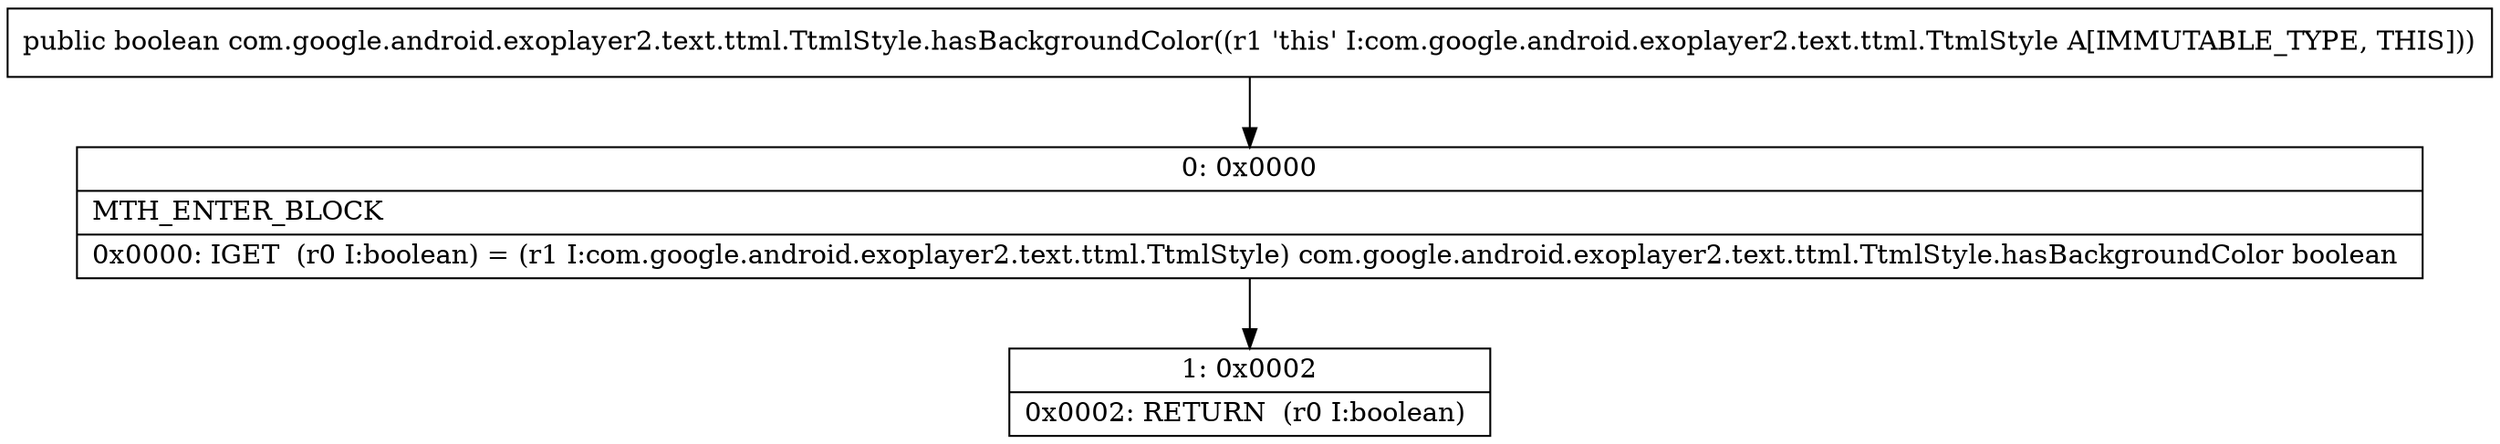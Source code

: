 digraph "CFG forcom.google.android.exoplayer2.text.ttml.TtmlStyle.hasBackgroundColor()Z" {
Node_0 [shape=record,label="{0\:\ 0x0000|MTH_ENTER_BLOCK\l|0x0000: IGET  (r0 I:boolean) = (r1 I:com.google.android.exoplayer2.text.ttml.TtmlStyle) com.google.android.exoplayer2.text.ttml.TtmlStyle.hasBackgroundColor boolean \l}"];
Node_1 [shape=record,label="{1\:\ 0x0002|0x0002: RETURN  (r0 I:boolean) \l}"];
MethodNode[shape=record,label="{public boolean com.google.android.exoplayer2.text.ttml.TtmlStyle.hasBackgroundColor((r1 'this' I:com.google.android.exoplayer2.text.ttml.TtmlStyle A[IMMUTABLE_TYPE, THIS])) }"];
MethodNode -> Node_0;
Node_0 -> Node_1;
}

